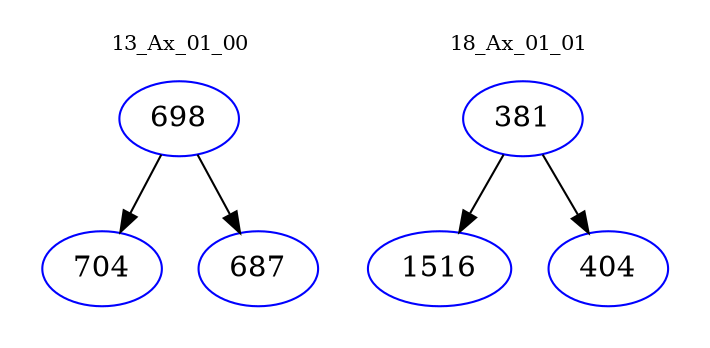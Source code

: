 digraph{
subgraph cluster_0 {
color = white
label = "13_Ax_01_00";
fontsize=10;
T0_698 [label="698", color="blue"]
T0_698 -> T0_704 [color="black"]
T0_704 [label="704", color="blue"]
T0_698 -> T0_687 [color="black"]
T0_687 [label="687", color="blue"]
}
subgraph cluster_1 {
color = white
label = "18_Ax_01_01";
fontsize=10;
T1_381 [label="381", color="blue"]
T1_381 -> T1_1516 [color="black"]
T1_1516 [label="1516", color="blue"]
T1_381 -> T1_404 [color="black"]
T1_404 [label="404", color="blue"]
}
}

